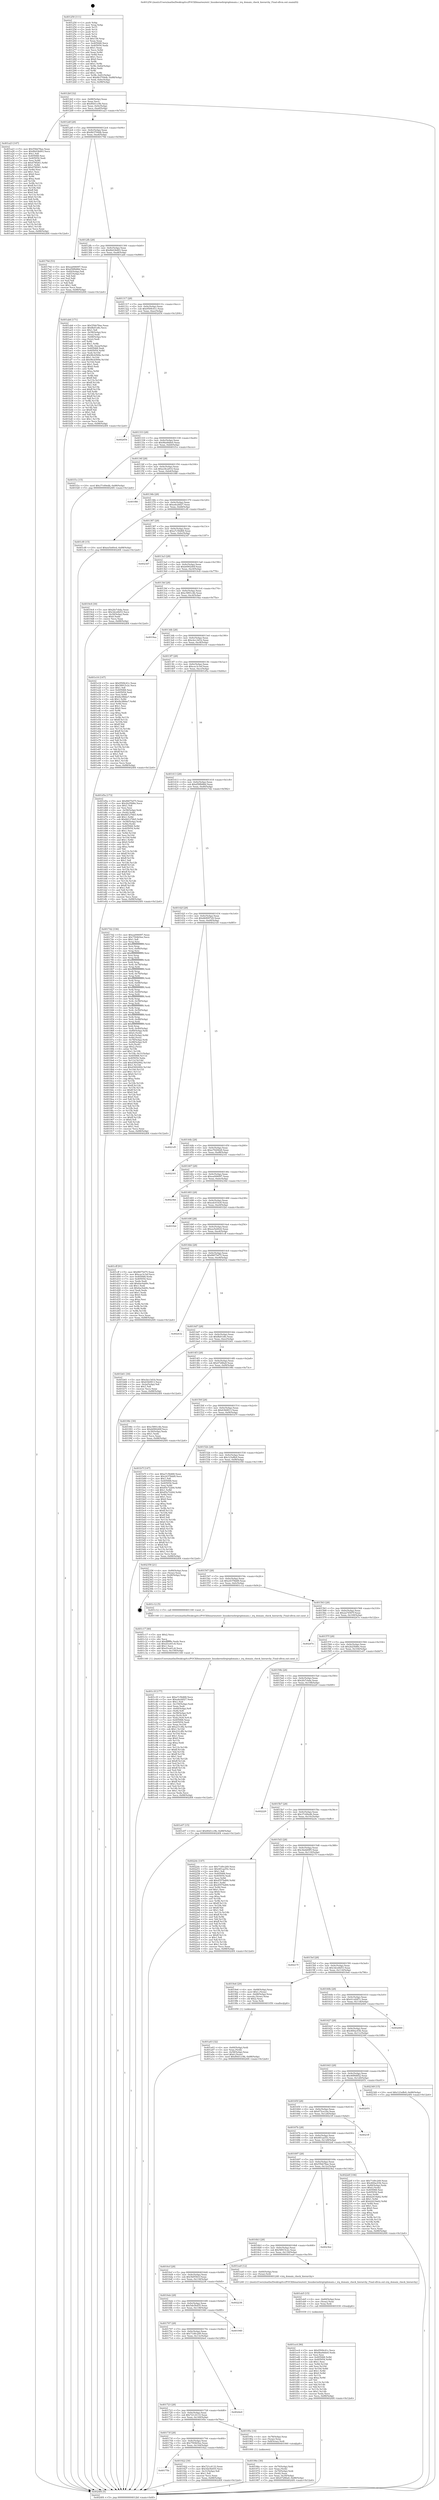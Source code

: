 digraph "0x401250" {
  label = "0x401250 (/mnt/c/Users/mathe/Desktop/tcc/POCII/binaries/extr_linuxkernelirqirqdomain.c_irq_domain_check_hierarchy_Final-ollvm.out::main(0))"
  labelloc = "t"
  node[shape=record]

  Entry [label="",width=0.3,height=0.3,shape=circle,fillcolor=black,style=filled]
  "0x4012bf" [label="{
     0x4012bf [32]\l
     | [instrs]\l
     &nbsp;&nbsp;0x4012bf \<+6\>: mov -0x88(%rbp),%eax\l
     &nbsp;&nbsp;0x4012c5 \<+2\>: mov %eax,%ecx\l
     &nbsp;&nbsp;0x4012c7 \<+6\>: sub $0x80d1cc9b,%ecx\l
     &nbsp;&nbsp;0x4012cd \<+6\>: mov %eax,-0x9c(%rbp)\l
     &nbsp;&nbsp;0x4012d3 \<+6\>: mov %ecx,-0xa0(%rbp)\l
     &nbsp;&nbsp;0x4012d9 \<+6\>: je 0000000000401a23 \<main+0x7d3\>\l
  }"]
  "0x401a23" [label="{
     0x401a23 [147]\l
     | [instrs]\l
     &nbsp;&nbsp;0x401a23 \<+5\>: mov $0x55bb78ae,%eax\l
     &nbsp;&nbsp;0x401a28 \<+5\>: mov $0x8b436d93,%ecx\l
     &nbsp;&nbsp;0x401a2d \<+2\>: mov $0x1,%dl\l
     &nbsp;&nbsp;0x401a2f \<+7\>: mov 0x405068,%esi\l
     &nbsp;&nbsp;0x401a36 \<+7\>: mov 0x405054,%edi\l
     &nbsp;&nbsp;0x401a3d \<+3\>: mov %esi,%r8d\l
     &nbsp;&nbsp;0x401a40 \<+7\>: sub $0x478f261,%r8d\l
     &nbsp;&nbsp;0x401a47 \<+4\>: sub $0x1,%r8d\l
     &nbsp;&nbsp;0x401a4b \<+7\>: add $0x478f261,%r8d\l
     &nbsp;&nbsp;0x401a52 \<+4\>: imul %r8d,%esi\l
     &nbsp;&nbsp;0x401a56 \<+3\>: and $0x1,%esi\l
     &nbsp;&nbsp;0x401a59 \<+3\>: cmp $0x0,%esi\l
     &nbsp;&nbsp;0x401a5c \<+4\>: sete %r9b\l
     &nbsp;&nbsp;0x401a60 \<+3\>: cmp $0xa,%edi\l
     &nbsp;&nbsp;0x401a63 \<+4\>: setl %r10b\l
     &nbsp;&nbsp;0x401a67 \<+3\>: mov %r9b,%r11b\l
     &nbsp;&nbsp;0x401a6a \<+4\>: xor $0xff,%r11b\l
     &nbsp;&nbsp;0x401a6e \<+3\>: mov %r10b,%bl\l
     &nbsp;&nbsp;0x401a71 \<+3\>: xor $0xff,%bl\l
     &nbsp;&nbsp;0x401a74 \<+3\>: xor $0x0,%dl\l
     &nbsp;&nbsp;0x401a77 \<+3\>: mov %r11b,%r14b\l
     &nbsp;&nbsp;0x401a7a \<+4\>: and $0x0,%r14b\l
     &nbsp;&nbsp;0x401a7e \<+3\>: and %dl,%r9b\l
     &nbsp;&nbsp;0x401a81 \<+3\>: mov %bl,%r15b\l
     &nbsp;&nbsp;0x401a84 \<+4\>: and $0x0,%r15b\l
     &nbsp;&nbsp;0x401a88 \<+3\>: and %dl,%r10b\l
     &nbsp;&nbsp;0x401a8b \<+3\>: or %r9b,%r14b\l
     &nbsp;&nbsp;0x401a8e \<+3\>: or %r10b,%r15b\l
     &nbsp;&nbsp;0x401a91 \<+3\>: xor %r15b,%r14b\l
     &nbsp;&nbsp;0x401a94 \<+3\>: or %bl,%r11b\l
     &nbsp;&nbsp;0x401a97 \<+4\>: xor $0xff,%r11b\l
     &nbsp;&nbsp;0x401a9b \<+3\>: or $0x0,%dl\l
     &nbsp;&nbsp;0x401a9e \<+3\>: and %dl,%r11b\l
     &nbsp;&nbsp;0x401aa1 \<+3\>: or %r11b,%r14b\l
     &nbsp;&nbsp;0x401aa4 \<+4\>: test $0x1,%r14b\l
     &nbsp;&nbsp;0x401aa8 \<+3\>: cmovne %ecx,%eax\l
     &nbsp;&nbsp;0x401aab \<+6\>: mov %eax,-0x88(%rbp)\l
     &nbsp;&nbsp;0x401ab1 \<+5\>: jmp 00000000004024f4 \<main+0x12a4\>\l
  }"]
  "0x4012df" [label="{
     0x4012df [28]\l
     | [instrs]\l
     &nbsp;&nbsp;0x4012df \<+5\>: jmp 00000000004012e4 \<main+0x94\>\l
     &nbsp;&nbsp;0x4012e4 \<+6\>: mov -0x9c(%rbp),%eax\l
     &nbsp;&nbsp;0x4012ea \<+5\>: sub $0x8b3704db,%eax\l
     &nbsp;&nbsp;0x4012ef \<+6\>: mov %eax,-0xa4(%rbp)\l
     &nbsp;&nbsp;0x4012f5 \<+6\>: je 000000000040179d \<main+0x54d\>\l
  }"]
  Exit [label="",width=0.3,height=0.3,shape=circle,fillcolor=black,style=filled,peripheries=2]
  "0x40179d" [label="{
     0x40179d [53]\l
     | [instrs]\l
     &nbsp;&nbsp;0x40179d \<+5\>: mov $0xea006097,%eax\l
     &nbsp;&nbsp;0x4017a2 \<+5\>: mov $0xd58fb88d,%ecx\l
     &nbsp;&nbsp;0x4017a7 \<+6\>: mov -0x82(%rbp),%dl\l
     &nbsp;&nbsp;0x4017ad \<+7\>: mov -0x81(%rbp),%sil\l
     &nbsp;&nbsp;0x4017b4 \<+3\>: mov %dl,%dil\l
     &nbsp;&nbsp;0x4017b7 \<+3\>: and %sil,%dil\l
     &nbsp;&nbsp;0x4017ba \<+3\>: xor %sil,%dl\l
     &nbsp;&nbsp;0x4017bd \<+3\>: or %dl,%dil\l
     &nbsp;&nbsp;0x4017c0 \<+4\>: test $0x1,%dil\l
     &nbsp;&nbsp;0x4017c4 \<+3\>: cmovne %ecx,%eax\l
     &nbsp;&nbsp;0x4017c7 \<+6\>: mov %eax,-0x88(%rbp)\l
     &nbsp;&nbsp;0x4017cd \<+5\>: jmp 00000000004024f4 \<main+0x12a4\>\l
  }"]
  "0x4012fb" [label="{
     0x4012fb [28]\l
     | [instrs]\l
     &nbsp;&nbsp;0x4012fb \<+5\>: jmp 0000000000401300 \<main+0xb0\>\l
     &nbsp;&nbsp;0x401300 \<+6\>: mov -0x9c(%rbp),%eax\l
     &nbsp;&nbsp;0x401306 \<+5\>: sub $0x8b436d93,%eax\l
     &nbsp;&nbsp;0x40130b \<+6\>: mov %eax,-0xa8(%rbp)\l
     &nbsp;&nbsp;0x401311 \<+6\>: je 0000000000401ab6 \<main+0x866\>\l
  }"]
  "0x4024f4" [label="{
     0x4024f4 [5]\l
     | [instrs]\l
     &nbsp;&nbsp;0x4024f4 \<+5\>: jmp 00000000004012bf \<main+0x6f\>\l
  }"]
  "0x401250" [label="{
     0x401250 [111]\l
     | [instrs]\l
     &nbsp;&nbsp;0x401250 \<+1\>: push %rbp\l
     &nbsp;&nbsp;0x401251 \<+3\>: mov %rsp,%rbp\l
     &nbsp;&nbsp;0x401254 \<+2\>: push %r15\l
     &nbsp;&nbsp;0x401256 \<+2\>: push %r14\l
     &nbsp;&nbsp;0x401258 \<+2\>: push %r13\l
     &nbsp;&nbsp;0x40125a \<+2\>: push %r12\l
     &nbsp;&nbsp;0x40125c \<+1\>: push %rbx\l
     &nbsp;&nbsp;0x40125d \<+7\>: sub $0x158,%rsp\l
     &nbsp;&nbsp;0x401264 \<+2\>: xor %eax,%eax\l
     &nbsp;&nbsp;0x401266 \<+7\>: mov 0x405068,%ecx\l
     &nbsp;&nbsp;0x40126d \<+7\>: mov 0x405054,%edx\l
     &nbsp;&nbsp;0x401274 \<+3\>: sub $0x1,%eax\l
     &nbsp;&nbsp;0x401277 \<+3\>: mov %ecx,%r8d\l
     &nbsp;&nbsp;0x40127a \<+3\>: add %eax,%r8d\l
     &nbsp;&nbsp;0x40127d \<+4\>: imul %r8d,%ecx\l
     &nbsp;&nbsp;0x401281 \<+3\>: and $0x1,%ecx\l
     &nbsp;&nbsp;0x401284 \<+3\>: cmp $0x0,%ecx\l
     &nbsp;&nbsp;0x401287 \<+4\>: sete %r9b\l
     &nbsp;&nbsp;0x40128b \<+4\>: and $0x1,%r9b\l
     &nbsp;&nbsp;0x40128f \<+7\>: mov %r9b,-0x82(%rbp)\l
     &nbsp;&nbsp;0x401296 \<+3\>: cmp $0xa,%edx\l
     &nbsp;&nbsp;0x401299 \<+4\>: setl %r9b\l
     &nbsp;&nbsp;0x40129d \<+4\>: and $0x1,%r9b\l
     &nbsp;&nbsp;0x4012a1 \<+7\>: mov %r9b,-0x81(%rbp)\l
     &nbsp;&nbsp;0x4012a8 \<+10\>: movl $0x8b3704db,-0x88(%rbp)\l
     &nbsp;&nbsp;0x4012b2 \<+6\>: mov %edi,-0x8c(%rbp)\l
     &nbsp;&nbsp;0x4012b8 \<+7\>: mov %rsi,-0x98(%rbp)\l
  }"]
  "0x401ec4" [label="{
     0x401ec4 [90]\l
     | [instrs]\l
     &nbsp;&nbsp;0x401ec4 \<+5\>: mov $0x9509c41c,%ecx\l
     &nbsp;&nbsp;0x401ec9 \<+5\>: mov $0x9ba9dde0,%edx\l
     &nbsp;&nbsp;0x401ece \<+2\>: xor %esi,%esi\l
     &nbsp;&nbsp;0x401ed0 \<+8\>: mov 0x405068,%r8d\l
     &nbsp;&nbsp;0x401ed8 \<+8\>: mov 0x405054,%r9d\l
     &nbsp;&nbsp;0x401ee0 \<+3\>: sub $0x1,%esi\l
     &nbsp;&nbsp;0x401ee3 \<+3\>: mov %r8d,%r10d\l
     &nbsp;&nbsp;0x401ee6 \<+3\>: add %esi,%r10d\l
     &nbsp;&nbsp;0x401ee9 \<+4\>: imul %r10d,%r8d\l
     &nbsp;&nbsp;0x401eed \<+4\>: and $0x1,%r8d\l
     &nbsp;&nbsp;0x401ef1 \<+4\>: cmp $0x0,%r8d\l
     &nbsp;&nbsp;0x401ef5 \<+4\>: sete %r11b\l
     &nbsp;&nbsp;0x401ef9 \<+4\>: cmp $0xa,%r9d\l
     &nbsp;&nbsp;0x401efd \<+3\>: setl %bl\l
     &nbsp;&nbsp;0x401f00 \<+3\>: mov %r11b,%r14b\l
     &nbsp;&nbsp;0x401f03 \<+3\>: and %bl,%r14b\l
     &nbsp;&nbsp;0x401f06 \<+3\>: xor %bl,%r11b\l
     &nbsp;&nbsp;0x401f09 \<+3\>: or %r11b,%r14b\l
     &nbsp;&nbsp;0x401f0c \<+4\>: test $0x1,%r14b\l
     &nbsp;&nbsp;0x401f10 \<+3\>: cmovne %edx,%ecx\l
     &nbsp;&nbsp;0x401f13 \<+6\>: mov %ecx,-0x88(%rbp)\l
     &nbsp;&nbsp;0x401f19 \<+5\>: jmp 00000000004024f4 \<main+0x12a4\>\l
  }"]
  "0x401ab6" [label="{
     0x401ab6 [171]\l
     | [instrs]\l
     &nbsp;&nbsp;0x401ab6 \<+5\>: mov $0x55bb78ae,%eax\l
     &nbsp;&nbsp;0x401abb \<+5\>: mov $0xffa01dfe,%ecx\l
     &nbsp;&nbsp;0x401ac0 \<+2\>: mov $0x1,%dl\l
     &nbsp;&nbsp;0x401ac2 \<+4\>: mov -0x58(%rbp),%rsi\l
     &nbsp;&nbsp;0x401ac6 \<+2\>: mov (%rsi),%edi\l
     &nbsp;&nbsp;0x401ac8 \<+4\>: mov -0x68(%rbp),%rsi\l
     &nbsp;&nbsp;0x401acc \<+2\>: cmp (%rsi),%edi\l
     &nbsp;&nbsp;0x401ace \<+4\>: setl %r8b\l
     &nbsp;&nbsp;0x401ad2 \<+4\>: and $0x1,%r8b\l
     &nbsp;&nbsp;0x401ad6 \<+4\>: mov %r8b,-0x2a(%rbp)\l
     &nbsp;&nbsp;0x401ada \<+7\>: mov 0x405068,%edi\l
     &nbsp;&nbsp;0x401ae1 \<+8\>: mov 0x405054,%r9d\l
     &nbsp;&nbsp;0x401ae9 \<+3\>: mov %edi,%r10d\l
     &nbsp;&nbsp;0x401aec \<+7\>: add $0x96cb569e,%r10d\l
     &nbsp;&nbsp;0x401af3 \<+4\>: sub $0x1,%r10d\l
     &nbsp;&nbsp;0x401af7 \<+7\>: sub $0x96cb569e,%r10d\l
     &nbsp;&nbsp;0x401afe \<+4\>: imul %r10d,%edi\l
     &nbsp;&nbsp;0x401b02 \<+3\>: and $0x1,%edi\l
     &nbsp;&nbsp;0x401b05 \<+3\>: cmp $0x0,%edi\l
     &nbsp;&nbsp;0x401b08 \<+4\>: sete %r8b\l
     &nbsp;&nbsp;0x401b0c \<+4\>: cmp $0xa,%r9d\l
     &nbsp;&nbsp;0x401b10 \<+4\>: setl %r11b\l
     &nbsp;&nbsp;0x401b14 \<+3\>: mov %r8b,%bl\l
     &nbsp;&nbsp;0x401b17 \<+3\>: xor $0xff,%bl\l
     &nbsp;&nbsp;0x401b1a \<+3\>: mov %r11b,%r14b\l
     &nbsp;&nbsp;0x401b1d \<+4\>: xor $0xff,%r14b\l
     &nbsp;&nbsp;0x401b21 \<+3\>: xor $0x1,%dl\l
     &nbsp;&nbsp;0x401b24 \<+3\>: mov %bl,%r15b\l
     &nbsp;&nbsp;0x401b27 \<+4\>: and $0xff,%r15b\l
     &nbsp;&nbsp;0x401b2b \<+3\>: and %dl,%r8b\l
     &nbsp;&nbsp;0x401b2e \<+3\>: mov %r14b,%r12b\l
     &nbsp;&nbsp;0x401b31 \<+4\>: and $0xff,%r12b\l
     &nbsp;&nbsp;0x401b35 \<+3\>: and %dl,%r11b\l
     &nbsp;&nbsp;0x401b38 \<+3\>: or %r8b,%r15b\l
     &nbsp;&nbsp;0x401b3b \<+3\>: or %r11b,%r12b\l
     &nbsp;&nbsp;0x401b3e \<+3\>: xor %r12b,%r15b\l
     &nbsp;&nbsp;0x401b41 \<+3\>: or %r14b,%bl\l
     &nbsp;&nbsp;0x401b44 \<+3\>: xor $0xff,%bl\l
     &nbsp;&nbsp;0x401b47 \<+3\>: or $0x1,%dl\l
     &nbsp;&nbsp;0x401b4a \<+2\>: and %dl,%bl\l
     &nbsp;&nbsp;0x401b4c \<+3\>: or %bl,%r15b\l
     &nbsp;&nbsp;0x401b4f \<+4\>: test $0x1,%r15b\l
     &nbsp;&nbsp;0x401b53 \<+3\>: cmovne %ecx,%eax\l
     &nbsp;&nbsp;0x401b56 \<+6\>: mov %eax,-0x88(%rbp)\l
     &nbsp;&nbsp;0x401b5c \<+5\>: jmp 00000000004024f4 \<main+0x12a4\>\l
  }"]
  "0x401317" [label="{
     0x401317 [28]\l
     | [instrs]\l
     &nbsp;&nbsp;0x401317 \<+5\>: jmp 000000000040131c \<main+0xcc\>\l
     &nbsp;&nbsp;0x40131c \<+6\>: mov -0x9c(%rbp),%eax\l
     &nbsp;&nbsp;0x401322 \<+5\>: sub $0x9509c41c,%eax\l
     &nbsp;&nbsp;0x401327 \<+6\>: mov %eax,-0xac(%rbp)\l
     &nbsp;&nbsp;0x40132d \<+6\>: je 0000000000402454 \<main+0x1204\>\l
  }"]
  "0x401eb5" [label="{
     0x401eb5 [15]\l
     | [instrs]\l
     &nbsp;&nbsp;0x401eb5 \<+4\>: mov -0x60(%rbp),%rax\l
     &nbsp;&nbsp;0x401eb9 \<+3\>: mov (%rax),%rax\l
     &nbsp;&nbsp;0x401ebc \<+3\>: mov %rax,%rdi\l
     &nbsp;&nbsp;0x401ebf \<+5\>: call 0000000000401030 \<free@plt\>\l
     | [calls]\l
     &nbsp;&nbsp;0x401030 \{1\} (unknown)\l
  }"]
  "0x402454" [label="{
     0x402454\l
  }", style=dashed]
  "0x401333" [label="{
     0x401333 [28]\l
     | [instrs]\l
     &nbsp;&nbsp;0x401333 \<+5\>: jmp 0000000000401338 \<main+0xe8\>\l
     &nbsp;&nbsp;0x401338 \<+6\>: mov -0x9c(%rbp),%eax\l
     &nbsp;&nbsp;0x40133e \<+5\>: sub $0x9ba9dde0,%eax\l
     &nbsp;&nbsp;0x401343 \<+6\>: mov %eax,-0xb0(%rbp)\l
     &nbsp;&nbsp;0x401349 \<+6\>: je 0000000000401f1e \<main+0xcce\>\l
  }"]
  "0x401c3f" [label="{
     0x401c3f [177]\l
     | [instrs]\l
     &nbsp;&nbsp;0x401c3f \<+5\>: mov $0xa7c56d68,%ecx\l
     &nbsp;&nbsp;0x401c44 \<+5\>: mov $0xa4e26f27,%edx\l
     &nbsp;&nbsp;0x401c49 \<+3\>: mov $0x1,%sil\l
     &nbsp;&nbsp;0x401c4c \<+6\>: mov -0x150(%rbp),%edi\l
     &nbsp;&nbsp;0x401c52 \<+3\>: imul %eax,%edi\l
     &nbsp;&nbsp;0x401c55 \<+4\>: mov -0x60(%rbp),%r8\l
     &nbsp;&nbsp;0x401c59 \<+3\>: mov (%r8),%r8\l
     &nbsp;&nbsp;0x401c5c \<+4\>: mov -0x58(%rbp),%r9\l
     &nbsp;&nbsp;0x401c60 \<+3\>: movslq (%r9),%r9\l
     &nbsp;&nbsp;0x401c63 \<+4\>: mov %edi,(%r8,%r9,4)\l
     &nbsp;&nbsp;0x401c67 \<+7\>: mov 0x405068,%eax\l
     &nbsp;&nbsp;0x401c6e \<+7\>: mov 0x405054,%edi\l
     &nbsp;&nbsp;0x401c75 \<+3\>: mov %eax,%r10d\l
     &nbsp;&nbsp;0x401c78 \<+7\>: add $0x231cff2,%r10d\l
     &nbsp;&nbsp;0x401c7f \<+4\>: sub $0x1,%r10d\l
     &nbsp;&nbsp;0x401c83 \<+7\>: sub $0x231cff2,%r10d\l
     &nbsp;&nbsp;0x401c8a \<+4\>: imul %r10d,%eax\l
     &nbsp;&nbsp;0x401c8e \<+3\>: and $0x1,%eax\l
     &nbsp;&nbsp;0x401c91 \<+3\>: cmp $0x0,%eax\l
     &nbsp;&nbsp;0x401c94 \<+4\>: sete %r11b\l
     &nbsp;&nbsp;0x401c98 \<+3\>: cmp $0xa,%edi\l
     &nbsp;&nbsp;0x401c9b \<+3\>: setl %bl\l
     &nbsp;&nbsp;0x401c9e \<+3\>: mov %r11b,%r14b\l
     &nbsp;&nbsp;0x401ca1 \<+4\>: xor $0xff,%r14b\l
     &nbsp;&nbsp;0x401ca5 \<+3\>: mov %bl,%r15b\l
     &nbsp;&nbsp;0x401ca8 \<+4\>: xor $0xff,%r15b\l
     &nbsp;&nbsp;0x401cac \<+4\>: xor $0x1,%sil\l
     &nbsp;&nbsp;0x401cb0 \<+3\>: mov %r14b,%r12b\l
     &nbsp;&nbsp;0x401cb3 \<+4\>: and $0xff,%r12b\l
     &nbsp;&nbsp;0x401cb7 \<+3\>: and %sil,%r11b\l
     &nbsp;&nbsp;0x401cba \<+3\>: mov %r15b,%r13b\l
     &nbsp;&nbsp;0x401cbd \<+4\>: and $0xff,%r13b\l
     &nbsp;&nbsp;0x401cc1 \<+3\>: and %sil,%bl\l
     &nbsp;&nbsp;0x401cc4 \<+3\>: or %r11b,%r12b\l
     &nbsp;&nbsp;0x401cc7 \<+3\>: or %bl,%r13b\l
     &nbsp;&nbsp;0x401cca \<+3\>: xor %r13b,%r12b\l
     &nbsp;&nbsp;0x401ccd \<+3\>: or %r15b,%r14b\l
     &nbsp;&nbsp;0x401cd0 \<+4\>: xor $0xff,%r14b\l
     &nbsp;&nbsp;0x401cd4 \<+4\>: or $0x1,%sil\l
     &nbsp;&nbsp;0x401cd8 \<+3\>: and %sil,%r14b\l
     &nbsp;&nbsp;0x401cdb \<+3\>: or %r14b,%r12b\l
     &nbsp;&nbsp;0x401cde \<+4\>: test $0x1,%r12b\l
     &nbsp;&nbsp;0x401ce2 \<+3\>: cmovne %edx,%ecx\l
     &nbsp;&nbsp;0x401ce5 \<+6\>: mov %ecx,-0x88(%rbp)\l
     &nbsp;&nbsp;0x401ceb \<+5\>: jmp 00000000004024f4 \<main+0x12a4\>\l
  }"]
  "0x401f1e" [label="{
     0x401f1e [15]\l
     | [instrs]\l
     &nbsp;&nbsp;0x401f1e \<+10\>: movl $0x37c69edb,-0x88(%rbp)\l
     &nbsp;&nbsp;0x401f28 \<+5\>: jmp 00000000004024f4 \<main+0x12a4\>\l
  }"]
  "0x40134f" [label="{
     0x40134f [28]\l
     | [instrs]\l
     &nbsp;&nbsp;0x40134f \<+5\>: jmp 0000000000401354 \<main+0x104\>\l
     &nbsp;&nbsp;0x401354 \<+6\>: mov -0x9c(%rbp),%eax\l
     &nbsp;&nbsp;0x40135a \<+5\>: sub $0xa34ca914,%eax\l
     &nbsp;&nbsp;0x40135f \<+6\>: mov %eax,-0xb4(%rbp)\l
     &nbsp;&nbsp;0x401365 \<+6\>: je 0000000000401f88 \<main+0xd38\>\l
  }"]
  "0x401c17" [label="{
     0x401c17 [40]\l
     | [instrs]\l
     &nbsp;&nbsp;0x401c17 \<+5\>: mov $0x2,%ecx\l
     &nbsp;&nbsp;0x401c1c \<+1\>: cltd\l
     &nbsp;&nbsp;0x401c1d \<+2\>: idiv %ecx\l
     &nbsp;&nbsp;0x401c1f \<+6\>: imul $0xfffffffe,%edx,%ecx\l
     &nbsp;&nbsp;0x401c25 \<+6\>: sub $0xd3ce61c6,%ecx\l
     &nbsp;&nbsp;0x401c2b \<+3\>: add $0x1,%ecx\l
     &nbsp;&nbsp;0x401c2e \<+6\>: add $0xd3ce61c6,%ecx\l
     &nbsp;&nbsp;0x401c34 \<+6\>: mov %ecx,-0x150(%rbp)\l
     &nbsp;&nbsp;0x401c3a \<+5\>: call 0000000000401160 \<next_i\>\l
     | [calls]\l
     &nbsp;&nbsp;0x401160 \{1\} (/mnt/c/Users/mathe/Desktop/tcc/POCII/binaries/extr_linuxkernelirqirqdomain.c_irq_domain_check_hierarchy_Final-ollvm.out::next_i)\l
  }"]
  "0x401f88" [label="{
     0x401f88\l
  }", style=dashed]
  "0x40136b" [label="{
     0x40136b [28]\l
     | [instrs]\l
     &nbsp;&nbsp;0x40136b \<+5\>: jmp 0000000000401370 \<main+0x120\>\l
     &nbsp;&nbsp;0x401370 \<+6\>: mov -0x9c(%rbp),%eax\l
     &nbsp;&nbsp;0x401376 \<+5\>: sub $0xa4e26f27,%eax\l
     &nbsp;&nbsp;0x40137b \<+6\>: mov %eax,-0xb8(%rbp)\l
     &nbsp;&nbsp;0x401381 \<+6\>: je 0000000000401cf0 \<main+0xaa0\>\l
  }"]
  "0x401a03" [label="{
     0x401a03 [32]\l
     | [instrs]\l
     &nbsp;&nbsp;0x401a03 \<+4\>: mov -0x60(%rbp),%rdi\l
     &nbsp;&nbsp;0x401a07 \<+3\>: mov %rax,(%rdi)\l
     &nbsp;&nbsp;0x401a0a \<+4\>: mov -0x58(%rbp),%rax\l
     &nbsp;&nbsp;0x401a0e \<+6\>: movl $0x0,(%rax)\l
     &nbsp;&nbsp;0x401a14 \<+10\>: movl $0x80d1cc9b,-0x88(%rbp)\l
     &nbsp;&nbsp;0x401a1e \<+5\>: jmp 00000000004024f4 \<main+0x12a4\>\l
  }"]
  "0x401cf0" [label="{
     0x401cf0 [15]\l
     | [instrs]\l
     &nbsp;&nbsp;0x401cf0 \<+10\>: movl $0xee5e60c6,-0x88(%rbp)\l
     &nbsp;&nbsp;0x401cfa \<+5\>: jmp 00000000004024f4 \<main+0x12a4\>\l
  }"]
  "0x401387" [label="{
     0x401387 [28]\l
     | [instrs]\l
     &nbsp;&nbsp;0x401387 \<+5\>: jmp 000000000040138c \<main+0x13c\>\l
     &nbsp;&nbsp;0x40138c \<+6\>: mov -0x9c(%rbp),%eax\l
     &nbsp;&nbsp;0x401392 \<+5\>: sub $0xa7c56d68,%eax\l
     &nbsp;&nbsp;0x401397 \<+6\>: mov %eax,-0xbc(%rbp)\l
     &nbsp;&nbsp;0x40139d \<+6\>: je 00000000004023d7 \<main+0x1187\>\l
  }"]
  "0x40196e" [label="{
     0x40196e [30]\l
     | [instrs]\l
     &nbsp;&nbsp;0x40196e \<+4\>: mov -0x70(%rbp),%rdi\l
     &nbsp;&nbsp;0x401972 \<+2\>: mov %eax,(%rdi)\l
     &nbsp;&nbsp;0x401974 \<+4\>: mov -0x70(%rbp),%rdi\l
     &nbsp;&nbsp;0x401978 \<+2\>: mov (%rdi),%eax\l
     &nbsp;&nbsp;0x40197a \<+3\>: mov %eax,-0x30(%rbp)\l
     &nbsp;&nbsp;0x40197d \<+10\>: movl $0x47286a9,-0x88(%rbp)\l
     &nbsp;&nbsp;0x401987 \<+5\>: jmp 00000000004024f4 \<main+0x12a4\>\l
  }"]
  "0x4023d7" [label="{
     0x4023d7\l
  }", style=dashed]
  "0x4013a3" [label="{
     0x4013a3 [28]\l
     | [instrs]\l
     &nbsp;&nbsp;0x4013a3 \<+5\>: jmp 00000000004013a8 \<main+0x158\>\l
     &nbsp;&nbsp;0x4013a8 \<+6\>: mov -0x9c(%rbp),%eax\l
     &nbsp;&nbsp;0x4013ae \<+5\>: sub $0xb090240f,%eax\l
     &nbsp;&nbsp;0x4013b3 \<+6\>: mov %eax,-0xc0(%rbp)\l
     &nbsp;&nbsp;0x4013b9 \<+6\>: je 00000000004019c8 \<main+0x778\>\l
  }"]
  "0x40175b" [label="{
     0x40175b\l
  }", style=dashed]
  "0x4019c8" [label="{
     0x4019c8 [30]\l
     | [instrs]\l
     &nbsp;&nbsp;0x4019c8 \<+5\>: mov $0x2fa7cbda,%eax\l
     &nbsp;&nbsp;0x4019cd \<+5\>: mov $0x3dce6b53,%ecx\l
     &nbsp;&nbsp;0x4019d2 \<+3\>: mov -0x30(%rbp),%edx\l
     &nbsp;&nbsp;0x4019d5 \<+3\>: cmp $0x0,%edx\l
     &nbsp;&nbsp;0x4019d8 \<+3\>: cmove %ecx,%eax\l
     &nbsp;&nbsp;0x4019db \<+6\>: mov %eax,-0x88(%rbp)\l
     &nbsp;&nbsp;0x4019e1 \<+5\>: jmp 00000000004024f4 \<main+0x12a4\>\l
  }"]
  "0x4013bf" [label="{
     0x4013bf [28]\l
     | [instrs]\l
     &nbsp;&nbsp;0x4013bf \<+5\>: jmp 00000000004013c4 \<main+0x174\>\l
     &nbsp;&nbsp;0x4013c4 \<+6\>: mov -0x9c(%rbp),%eax\l
     &nbsp;&nbsp;0x4013ca \<+5\>: sub $0xc5891c4b,%eax\l
     &nbsp;&nbsp;0x4013cf \<+6\>: mov %eax,-0xc4(%rbp)\l
     &nbsp;&nbsp;0x4013d5 \<+6\>: je 00000000004019aa \<main+0x75a\>\l
  }"]
  "0x401922" [label="{
     0x401922 [30]\l
     | [instrs]\l
     &nbsp;&nbsp;0x401922 \<+5\>: mov $0x721c4133,%eax\l
     &nbsp;&nbsp;0x401927 \<+5\>: mov $0x5de5b455,%ecx\l
     &nbsp;&nbsp;0x40192c \<+3\>: mov -0x31(%rbp),%dl\l
     &nbsp;&nbsp;0x40192f \<+3\>: test $0x1,%dl\l
     &nbsp;&nbsp;0x401932 \<+3\>: cmovne %ecx,%eax\l
     &nbsp;&nbsp;0x401935 \<+6\>: mov %eax,-0x88(%rbp)\l
     &nbsp;&nbsp;0x40193b \<+5\>: jmp 00000000004024f4 \<main+0x12a4\>\l
  }"]
  "0x4019aa" [label="{
     0x4019aa\l
  }", style=dashed]
  "0x4013db" [label="{
     0x4013db [28]\l
     | [instrs]\l
     &nbsp;&nbsp;0x4013db \<+5\>: jmp 00000000004013e0 \<main+0x190\>\l
     &nbsp;&nbsp;0x4013e0 \<+6\>: mov -0x9c(%rbp),%eax\l
     &nbsp;&nbsp;0x4013e6 \<+5\>: sub $0xcbcc3d1b,%eax\l
     &nbsp;&nbsp;0x4013eb \<+6\>: mov %eax,-0xc8(%rbp)\l
     &nbsp;&nbsp;0x4013f1 \<+6\>: je 0000000000401e16 \<main+0xbc6\>\l
  }"]
  "0x40173f" [label="{
     0x40173f [28]\l
     | [instrs]\l
     &nbsp;&nbsp;0x40173f \<+5\>: jmp 0000000000401744 \<main+0x4f4\>\l
     &nbsp;&nbsp;0x401744 \<+6\>: mov -0x9c(%rbp),%eax\l
     &nbsp;&nbsp;0x40174a \<+5\>: sub $0x7504b5ee,%eax\l
     &nbsp;&nbsp;0x40174f \<+6\>: mov %eax,-0x144(%rbp)\l
     &nbsp;&nbsp;0x401755 \<+6\>: je 0000000000401922 \<main+0x6d2\>\l
  }"]
  "0x401e16" [label="{
     0x401e16 [147]\l
     | [instrs]\l
     &nbsp;&nbsp;0x401e16 \<+5\>: mov $0x9509c41c,%eax\l
     &nbsp;&nbsp;0x401e1b \<+5\>: mov $0x58915c2c,%ecx\l
     &nbsp;&nbsp;0x401e20 \<+2\>: mov $0x1,%dl\l
     &nbsp;&nbsp;0x401e22 \<+7\>: mov 0x405068,%esi\l
     &nbsp;&nbsp;0x401e29 \<+7\>: mov 0x405054,%edi\l
     &nbsp;&nbsp;0x401e30 \<+3\>: mov %esi,%r8d\l
     &nbsp;&nbsp;0x401e33 \<+7\>: sub $0x8a38bbe7,%r8d\l
     &nbsp;&nbsp;0x401e3a \<+4\>: sub $0x1,%r8d\l
     &nbsp;&nbsp;0x401e3e \<+7\>: add $0x8a38bbe7,%r8d\l
     &nbsp;&nbsp;0x401e45 \<+4\>: imul %r8d,%esi\l
     &nbsp;&nbsp;0x401e49 \<+3\>: and $0x1,%esi\l
     &nbsp;&nbsp;0x401e4c \<+3\>: cmp $0x0,%esi\l
     &nbsp;&nbsp;0x401e4f \<+4\>: sete %r9b\l
     &nbsp;&nbsp;0x401e53 \<+3\>: cmp $0xa,%edi\l
     &nbsp;&nbsp;0x401e56 \<+4\>: setl %r10b\l
     &nbsp;&nbsp;0x401e5a \<+3\>: mov %r9b,%r11b\l
     &nbsp;&nbsp;0x401e5d \<+4\>: xor $0xff,%r11b\l
     &nbsp;&nbsp;0x401e61 \<+3\>: mov %r10b,%bl\l
     &nbsp;&nbsp;0x401e64 \<+3\>: xor $0xff,%bl\l
     &nbsp;&nbsp;0x401e67 \<+3\>: xor $0x1,%dl\l
     &nbsp;&nbsp;0x401e6a \<+3\>: mov %r11b,%r14b\l
     &nbsp;&nbsp;0x401e6d \<+4\>: and $0xff,%r14b\l
     &nbsp;&nbsp;0x401e71 \<+3\>: and %dl,%r9b\l
     &nbsp;&nbsp;0x401e74 \<+3\>: mov %bl,%r15b\l
     &nbsp;&nbsp;0x401e77 \<+4\>: and $0xff,%r15b\l
     &nbsp;&nbsp;0x401e7b \<+3\>: and %dl,%r10b\l
     &nbsp;&nbsp;0x401e7e \<+3\>: or %r9b,%r14b\l
     &nbsp;&nbsp;0x401e81 \<+3\>: or %r10b,%r15b\l
     &nbsp;&nbsp;0x401e84 \<+3\>: xor %r15b,%r14b\l
     &nbsp;&nbsp;0x401e87 \<+3\>: or %bl,%r11b\l
     &nbsp;&nbsp;0x401e8a \<+4\>: xor $0xff,%r11b\l
     &nbsp;&nbsp;0x401e8e \<+3\>: or $0x1,%dl\l
     &nbsp;&nbsp;0x401e91 \<+3\>: and %dl,%r11b\l
     &nbsp;&nbsp;0x401e94 \<+3\>: or %r11b,%r14b\l
     &nbsp;&nbsp;0x401e97 \<+4\>: test $0x1,%r14b\l
     &nbsp;&nbsp;0x401e9b \<+3\>: cmovne %ecx,%eax\l
     &nbsp;&nbsp;0x401e9e \<+6\>: mov %eax,-0x88(%rbp)\l
     &nbsp;&nbsp;0x401ea4 \<+5\>: jmp 00000000004024f4 \<main+0x12a4\>\l
  }"]
  "0x4013f7" [label="{
     0x4013f7 [28]\l
     | [instrs]\l
     &nbsp;&nbsp;0x4013f7 \<+5\>: jmp 00000000004013fc \<main+0x1ac\>\l
     &nbsp;&nbsp;0x4013fc \<+6\>: mov -0x9c(%rbp),%eax\l
     &nbsp;&nbsp;0x401402 \<+5\>: sub $0xcec3c3ef,%eax\l
     &nbsp;&nbsp;0x401407 \<+6\>: mov %eax,-0xcc(%rbp)\l
     &nbsp;&nbsp;0x40140d \<+6\>: je 0000000000401d5a \<main+0xb0a\>\l
  }"]
  "0x40195e" [label="{
     0x40195e [16]\l
     | [instrs]\l
     &nbsp;&nbsp;0x40195e \<+4\>: mov -0x78(%rbp),%rax\l
     &nbsp;&nbsp;0x401962 \<+3\>: mov (%rax),%rax\l
     &nbsp;&nbsp;0x401965 \<+4\>: mov 0x8(%rax),%rdi\l
     &nbsp;&nbsp;0x401969 \<+5\>: call 0000000000401060 \<atoi@plt\>\l
     | [calls]\l
     &nbsp;&nbsp;0x401060 \{1\} (unknown)\l
  }"]
  "0x401d5a" [label="{
     0x401d5a [173]\l
     | [instrs]\l
     &nbsp;&nbsp;0x401d5a \<+5\>: mov $0xf6675d75,%eax\l
     &nbsp;&nbsp;0x401d5f \<+5\>: mov $0x2b25fd6e,%ecx\l
     &nbsp;&nbsp;0x401d64 \<+2\>: mov $0x1,%dl\l
     &nbsp;&nbsp;0x401d66 \<+2\>: xor %esi,%esi\l
     &nbsp;&nbsp;0x401d68 \<+4\>: mov -0x58(%rbp),%rdi\l
     &nbsp;&nbsp;0x401d6c \<+3\>: mov (%rdi),%r8d\l
     &nbsp;&nbsp;0x401d6f \<+7\>: add $0x8d1276b5,%r8d\l
     &nbsp;&nbsp;0x401d76 \<+4\>: add $0x1,%r8d\l
     &nbsp;&nbsp;0x401d7a \<+7\>: sub $0x8d1276b5,%r8d\l
     &nbsp;&nbsp;0x401d81 \<+4\>: mov -0x58(%rbp),%rdi\l
     &nbsp;&nbsp;0x401d85 \<+3\>: mov %r8d,(%rdi)\l
     &nbsp;&nbsp;0x401d88 \<+8\>: mov 0x405068,%r8d\l
     &nbsp;&nbsp;0x401d90 \<+8\>: mov 0x405054,%r9d\l
     &nbsp;&nbsp;0x401d98 \<+3\>: sub $0x1,%esi\l
     &nbsp;&nbsp;0x401d9b \<+3\>: mov %r8d,%r10d\l
     &nbsp;&nbsp;0x401d9e \<+3\>: add %esi,%r10d\l
     &nbsp;&nbsp;0x401da1 \<+4\>: imul %r10d,%r8d\l
     &nbsp;&nbsp;0x401da5 \<+4\>: and $0x1,%r8d\l
     &nbsp;&nbsp;0x401da9 \<+4\>: cmp $0x0,%r8d\l
     &nbsp;&nbsp;0x401dad \<+4\>: sete %r11b\l
     &nbsp;&nbsp;0x401db1 \<+4\>: cmp $0xa,%r9d\l
     &nbsp;&nbsp;0x401db5 \<+3\>: setl %bl\l
     &nbsp;&nbsp;0x401db8 \<+3\>: mov %r11b,%r14b\l
     &nbsp;&nbsp;0x401dbb \<+4\>: xor $0xff,%r14b\l
     &nbsp;&nbsp;0x401dbf \<+3\>: mov %bl,%r15b\l
     &nbsp;&nbsp;0x401dc2 \<+4\>: xor $0xff,%r15b\l
     &nbsp;&nbsp;0x401dc6 \<+3\>: xor $0x1,%dl\l
     &nbsp;&nbsp;0x401dc9 \<+3\>: mov %r14b,%r12b\l
     &nbsp;&nbsp;0x401dcc \<+4\>: and $0xff,%r12b\l
     &nbsp;&nbsp;0x401dd0 \<+3\>: and %dl,%r11b\l
     &nbsp;&nbsp;0x401dd3 \<+3\>: mov %r15b,%r13b\l
     &nbsp;&nbsp;0x401dd6 \<+4\>: and $0xff,%r13b\l
     &nbsp;&nbsp;0x401dda \<+2\>: and %dl,%bl\l
     &nbsp;&nbsp;0x401ddc \<+3\>: or %r11b,%r12b\l
     &nbsp;&nbsp;0x401ddf \<+3\>: or %bl,%r13b\l
     &nbsp;&nbsp;0x401de2 \<+3\>: xor %r13b,%r12b\l
     &nbsp;&nbsp;0x401de5 \<+3\>: or %r15b,%r14b\l
     &nbsp;&nbsp;0x401de8 \<+4\>: xor $0xff,%r14b\l
     &nbsp;&nbsp;0x401dec \<+3\>: or $0x1,%dl\l
     &nbsp;&nbsp;0x401def \<+3\>: and %dl,%r14b\l
     &nbsp;&nbsp;0x401df2 \<+3\>: or %r14b,%r12b\l
     &nbsp;&nbsp;0x401df5 \<+4\>: test $0x1,%r12b\l
     &nbsp;&nbsp;0x401df9 \<+3\>: cmovne %ecx,%eax\l
     &nbsp;&nbsp;0x401dfc \<+6\>: mov %eax,-0x88(%rbp)\l
     &nbsp;&nbsp;0x401e02 \<+5\>: jmp 00000000004024f4 \<main+0x12a4\>\l
  }"]
  "0x401413" [label="{
     0x401413 [28]\l
     | [instrs]\l
     &nbsp;&nbsp;0x401413 \<+5\>: jmp 0000000000401418 \<main+0x1c8\>\l
     &nbsp;&nbsp;0x401418 \<+6\>: mov -0x9c(%rbp),%eax\l
     &nbsp;&nbsp;0x40141e \<+5\>: sub $0xd58fb88d,%eax\l
     &nbsp;&nbsp;0x401423 \<+6\>: mov %eax,-0xd0(%rbp)\l
     &nbsp;&nbsp;0x401429 \<+6\>: je 00000000004017d2 \<main+0x582\>\l
  }"]
  "0x401723" [label="{
     0x401723 [28]\l
     | [instrs]\l
     &nbsp;&nbsp;0x401723 \<+5\>: jmp 0000000000401728 \<main+0x4d8\>\l
     &nbsp;&nbsp;0x401728 \<+6\>: mov -0x9c(%rbp),%eax\l
     &nbsp;&nbsp;0x40172e \<+5\>: sub $0x721c4133,%eax\l
     &nbsp;&nbsp;0x401733 \<+6\>: mov %eax,-0x140(%rbp)\l
     &nbsp;&nbsp;0x401739 \<+6\>: je 000000000040195e \<main+0x70e\>\l
  }"]
  "0x4017d2" [label="{
     0x4017d2 [336]\l
     | [instrs]\l
     &nbsp;&nbsp;0x4017d2 \<+5\>: mov $0xea006097,%eax\l
     &nbsp;&nbsp;0x4017d7 \<+5\>: mov $0x7504b5ee,%ecx\l
     &nbsp;&nbsp;0x4017dc \<+2\>: mov $0x1,%dl\l
     &nbsp;&nbsp;0x4017de \<+3\>: mov %rsp,%rsi\l
     &nbsp;&nbsp;0x4017e1 \<+4\>: add $0xfffffffffffffff0,%rsi\l
     &nbsp;&nbsp;0x4017e5 \<+3\>: mov %rsi,%rsp\l
     &nbsp;&nbsp;0x4017e8 \<+4\>: mov %rsi,-0x80(%rbp)\l
     &nbsp;&nbsp;0x4017ec \<+3\>: mov %rsp,%rsi\l
     &nbsp;&nbsp;0x4017ef \<+4\>: add $0xfffffffffffffff0,%rsi\l
     &nbsp;&nbsp;0x4017f3 \<+3\>: mov %rsi,%rsp\l
     &nbsp;&nbsp;0x4017f6 \<+3\>: mov %rsp,%rdi\l
     &nbsp;&nbsp;0x4017f9 \<+4\>: add $0xfffffffffffffff0,%rdi\l
     &nbsp;&nbsp;0x4017fd \<+3\>: mov %rdi,%rsp\l
     &nbsp;&nbsp;0x401800 \<+4\>: mov %rdi,-0x78(%rbp)\l
     &nbsp;&nbsp;0x401804 \<+3\>: mov %rsp,%rdi\l
     &nbsp;&nbsp;0x401807 \<+4\>: add $0xfffffffffffffff0,%rdi\l
     &nbsp;&nbsp;0x40180b \<+3\>: mov %rdi,%rsp\l
     &nbsp;&nbsp;0x40180e \<+4\>: mov %rdi,-0x70(%rbp)\l
     &nbsp;&nbsp;0x401812 \<+3\>: mov %rsp,%rdi\l
     &nbsp;&nbsp;0x401815 \<+4\>: add $0xfffffffffffffff0,%rdi\l
     &nbsp;&nbsp;0x401819 \<+3\>: mov %rdi,%rsp\l
     &nbsp;&nbsp;0x40181c \<+4\>: mov %rdi,-0x68(%rbp)\l
     &nbsp;&nbsp;0x401820 \<+3\>: mov %rsp,%rdi\l
     &nbsp;&nbsp;0x401823 \<+4\>: add $0xfffffffffffffff0,%rdi\l
     &nbsp;&nbsp;0x401827 \<+3\>: mov %rdi,%rsp\l
     &nbsp;&nbsp;0x40182a \<+4\>: mov %rdi,-0x60(%rbp)\l
     &nbsp;&nbsp;0x40182e \<+3\>: mov %rsp,%rdi\l
     &nbsp;&nbsp;0x401831 \<+4\>: add $0xfffffffffffffff0,%rdi\l
     &nbsp;&nbsp;0x401835 \<+3\>: mov %rdi,%rsp\l
     &nbsp;&nbsp;0x401838 \<+4\>: mov %rdi,-0x58(%rbp)\l
     &nbsp;&nbsp;0x40183c \<+3\>: mov %rsp,%rdi\l
     &nbsp;&nbsp;0x40183f \<+4\>: add $0xfffffffffffffff0,%rdi\l
     &nbsp;&nbsp;0x401843 \<+3\>: mov %rdi,%rsp\l
     &nbsp;&nbsp;0x401846 \<+4\>: mov %rdi,-0x50(%rbp)\l
     &nbsp;&nbsp;0x40184a \<+3\>: mov %rsp,%rdi\l
     &nbsp;&nbsp;0x40184d \<+4\>: add $0xfffffffffffffff0,%rdi\l
     &nbsp;&nbsp;0x401851 \<+3\>: mov %rdi,%rsp\l
     &nbsp;&nbsp;0x401854 \<+4\>: mov %rdi,-0x48(%rbp)\l
     &nbsp;&nbsp;0x401858 \<+3\>: mov %rsp,%rdi\l
     &nbsp;&nbsp;0x40185b \<+4\>: add $0xfffffffffffffff0,%rdi\l
     &nbsp;&nbsp;0x40185f \<+3\>: mov %rdi,%rsp\l
     &nbsp;&nbsp;0x401862 \<+4\>: mov %rdi,-0x40(%rbp)\l
     &nbsp;&nbsp;0x401866 \<+4\>: mov -0x80(%rbp),%rdi\l
     &nbsp;&nbsp;0x40186a \<+6\>: movl $0x0,(%rdi)\l
     &nbsp;&nbsp;0x401870 \<+7\>: mov -0x8c(%rbp),%r8d\l
     &nbsp;&nbsp;0x401877 \<+3\>: mov %r8d,(%rsi)\l
     &nbsp;&nbsp;0x40187a \<+4\>: mov -0x78(%rbp),%rdi\l
     &nbsp;&nbsp;0x40187e \<+7\>: mov -0x98(%rbp),%r9\l
     &nbsp;&nbsp;0x401885 \<+3\>: mov %r9,(%rdi)\l
     &nbsp;&nbsp;0x401888 \<+3\>: cmpl $0x2,(%rsi)\l
     &nbsp;&nbsp;0x40188b \<+4\>: setne %r10b\l
     &nbsp;&nbsp;0x40188f \<+4\>: and $0x1,%r10b\l
     &nbsp;&nbsp;0x401893 \<+4\>: mov %r10b,-0x31(%rbp)\l
     &nbsp;&nbsp;0x401897 \<+8\>: mov 0x405068,%r11d\l
     &nbsp;&nbsp;0x40189f \<+7\>: mov 0x405054,%ebx\l
     &nbsp;&nbsp;0x4018a6 \<+3\>: mov %r11d,%r14d\l
     &nbsp;&nbsp;0x4018a9 \<+7\>: add $0xd3002902,%r14d\l
     &nbsp;&nbsp;0x4018b0 \<+4\>: sub $0x1,%r14d\l
     &nbsp;&nbsp;0x4018b4 \<+7\>: sub $0xd3002902,%r14d\l
     &nbsp;&nbsp;0x4018bb \<+4\>: imul %r14d,%r11d\l
     &nbsp;&nbsp;0x4018bf \<+4\>: and $0x1,%r11d\l
     &nbsp;&nbsp;0x4018c3 \<+4\>: cmp $0x0,%r11d\l
     &nbsp;&nbsp;0x4018c7 \<+4\>: sete %r10b\l
     &nbsp;&nbsp;0x4018cb \<+3\>: cmp $0xa,%ebx\l
     &nbsp;&nbsp;0x4018ce \<+4\>: setl %r15b\l
     &nbsp;&nbsp;0x4018d2 \<+3\>: mov %r10b,%r12b\l
     &nbsp;&nbsp;0x4018d5 \<+4\>: xor $0xff,%r12b\l
     &nbsp;&nbsp;0x4018d9 \<+3\>: mov %r15b,%r13b\l
     &nbsp;&nbsp;0x4018dc \<+4\>: xor $0xff,%r13b\l
     &nbsp;&nbsp;0x4018e0 \<+3\>: xor $0x0,%dl\l
     &nbsp;&nbsp;0x4018e3 \<+3\>: mov %r12b,%sil\l
     &nbsp;&nbsp;0x4018e6 \<+4\>: and $0x0,%sil\l
     &nbsp;&nbsp;0x4018ea \<+3\>: and %dl,%r10b\l
     &nbsp;&nbsp;0x4018ed \<+3\>: mov %r13b,%dil\l
     &nbsp;&nbsp;0x4018f0 \<+4\>: and $0x0,%dil\l
     &nbsp;&nbsp;0x4018f4 \<+3\>: and %dl,%r15b\l
     &nbsp;&nbsp;0x4018f7 \<+3\>: or %r10b,%sil\l
     &nbsp;&nbsp;0x4018fa \<+3\>: or %r15b,%dil\l
     &nbsp;&nbsp;0x4018fd \<+3\>: xor %dil,%sil\l
     &nbsp;&nbsp;0x401900 \<+3\>: or %r13b,%r12b\l
     &nbsp;&nbsp;0x401903 \<+4\>: xor $0xff,%r12b\l
     &nbsp;&nbsp;0x401907 \<+3\>: or $0x0,%dl\l
     &nbsp;&nbsp;0x40190a \<+3\>: and %dl,%r12b\l
     &nbsp;&nbsp;0x40190d \<+3\>: or %r12b,%sil\l
     &nbsp;&nbsp;0x401910 \<+4\>: test $0x1,%sil\l
     &nbsp;&nbsp;0x401914 \<+3\>: cmovne %ecx,%eax\l
     &nbsp;&nbsp;0x401917 \<+6\>: mov %eax,-0x88(%rbp)\l
     &nbsp;&nbsp;0x40191d \<+5\>: jmp 00000000004024f4 \<main+0x12a4\>\l
  }"]
  "0x40142f" [label="{
     0x40142f [28]\l
     | [instrs]\l
     &nbsp;&nbsp;0x40142f \<+5\>: jmp 0000000000401434 \<main+0x1e4\>\l
     &nbsp;&nbsp;0x401434 \<+6\>: mov -0x9c(%rbp),%eax\l
     &nbsp;&nbsp;0x40143a \<+5\>: sub $0xdb909729,%eax\l
     &nbsp;&nbsp;0x40143f \<+6\>: mov %eax,-0xd4(%rbp)\l
     &nbsp;&nbsp;0x401445 \<+6\>: je 00000000004021d5 \<main+0xf85\>\l
  }"]
  "0x4024e0" [label="{
     0x4024e0\l
  }", style=dashed]
  "0x401707" [label="{
     0x401707 [28]\l
     | [instrs]\l
     &nbsp;&nbsp;0x401707 \<+5\>: jmp 000000000040170c \<main+0x4bc\>\l
     &nbsp;&nbsp;0x40170c \<+6\>: mov -0x9c(%rbp),%eax\l
     &nbsp;&nbsp;0x401712 \<+5\>: sub $0x71d0c249,%eax\l
     &nbsp;&nbsp;0x401717 \<+6\>: mov %eax,-0x13c(%rbp)\l
     &nbsp;&nbsp;0x40171d \<+6\>: je 00000000004024e0 \<main+0x1290\>\l
  }"]
  "0x4021d5" [label="{
     0x4021d5\l
  }", style=dashed]
  "0x40144b" [label="{
     0x40144b [28]\l
     | [instrs]\l
     &nbsp;&nbsp;0x40144b \<+5\>: jmp 0000000000401450 \<main+0x200\>\l
     &nbsp;&nbsp;0x401450 \<+6\>: mov -0x9c(%rbp),%eax\l
     &nbsp;&nbsp;0x401456 \<+5\>: sub $0xe7029428,%eax\l
     &nbsp;&nbsp;0x40145b \<+6\>: mov %eax,-0xd8(%rbp)\l
     &nbsp;&nbsp;0x401461 \<+6\>: je 0000000000402161 \<main+0xf11\>\l
  }"]
  "0x401940" [label="{
     0x401940\l
  }", style=dashed]
  "0x402161" [label="{
     0x402161\l
  }", style=dashed]
  "0x401467" [label="{
     0x401467 [28]\l
     | [instrs]\l
     &nbsp;&nbsp;0x401467 \<+5\>: jmp 000000000040146c \<main+0x21c\>\l
     &nbsp;&nbsp;0x40146c \<+6\>: mov -0x9c(%rbp),%eax\l
     &nbsp;&nbsp;0x401472 \<+5\>: sub $0xea006097,%eax\l
     &nbsp;&nbsp;0x401477 \<+6\>: mov %eax,-0xdc(%rbp)\l
     &nbsp;&nbsp;0x40147d \<+6\>: je 000000000040236d \<main+0x111d\>\l
  }"]
  "0x4016eb" [label="{
     0x4016eb [28]\l
     | [instrs]\l
     &nbsp;&nbsp;0x4016eb \<+5\>: jmp 00000000004016f0 \<main+0x4a0\>\l
     &nbsp;&nbsp;0x4016f0 \<+6\>: mov -0x9c(%rbp),%eax\l
     &nbsp;&nbsp;0x4016f6 \<+5\>: sub $0x5de5b455,%eax\l
     &nbsp;&nbsp;0x4016fb \<+6\>: mov %eax,-0x138(%rbp)\l
     &nbsp;&nbsp;0x401701 \<+6\>: je 0000000000401940 \<main+0x6f0\>\l
  }"]
  "0x40236d" [label="{
     0x40236d\l
  }", style=dashed]
  "0x401483" [label="{
     0x401483 [28]\l
     | [instrs]\l
     &nbsp;&nbsp;0x401483 \<+5\>: jmp 0000000000401488 \<main+0x238\>\l
     &nbsp;&nbsp;0x401488 \<+6\>: mov -0x9c(%rbp),%eax\l
     &nbsp;&nbsp;0x40148e \<+5\>: sub $0xedc01bc8,%eax\l
     &nbsp;&nbsp;0x401493 \<+6\>: mov %eax,-0xe0(%rbp)\l
     &nbsp;&nbsp;0x401499 \<+6\>: je 0000000000401f2d \<main+0xcdd\>\l
  }"]
  "0x402238" [label="{
     0x402238\l
  }", style=dashed]
  "0x401f2d" [label="{
     0x401f2d\l
  }", style=dashed]
  "0x40149f" [label="{
     0x40149f [28]\l
     | [instrs]\l
     &nbsp;&nbsp;0x40149f \<+5\>: jmp 00000000004014a4 \<main+0x254\>\l
     &nbsp;&nbsp;0x4014a4 \<+6\>: mov -0x9c(%rbp),%eax\l
     &nbsp;&nbsp;0x4014aa \<+5\>: sub $0xee5e60c6,%eax\l
     &nbsp;&nbsp;0x4014af \<+6\>: mov %eax,-0xe4(%rbp)\l
     &nbsp;&nbsp;0x4014b5 \<+6\>: je 0000000000401cff \<main+0xaaf\>\l
  }"]
  "0x4016cf" [label="{
     0x4016cf [28]\l
     | [instrs]\l
     &nbsp;&nbsp;0x4016cf \<+5\>: jmp 00000000004016d4 \<main+0x484\>\l
     &nbsp;&nbsp;0x4016d4 \<+6\>: mov -0x9c(%rbp),%eax\l
     &nbsp;&nbsp;0x4016da \<+5\>: sub $0x5bf5561f,%eax\l
     &nbsp;&nbsp;0x4016df \<+6\>: mov %eax,-0x134(%rbp)\l
     &nbsp;&nbsp;0x4016e5 \<+6\>: je 0000000000402238 \<main+0xfe8\>\l
  }"]
  "0x401cff" [label="{
     0x401cff [91]\l
     | [instrs]\l
     &nbsp;&nbsp;0x401cff \<+5\>: mov $0xf6675d75,%eax\l
     &nbsp;&nbsp;0x401d04 \<+5\>: mov $0xcec3c3ef,%ecx\l
     &nbsp;&nbsp;0x401d09 \<+7\>: mov 0x405068,%edx\l
     &nbsp;&nbsp;0x401d10 \<+7\>: mov 0x405054,%esi\l
     &nbsp;&nbsp;0x401d17 \<+2\>: mov %edx,%edi\l
     &nbsp;&nbsp;0x401d19 \<+6\>: add $0x6ac0ab9c,%edi\l
     &nbsp;&nbsp;0x401d1f \<+3\>: sub $0x1,%edi\l
     &nbsp;&nbsp;0x401d22 \<+6\>: sub $0x6ac0ab9c,%edi\l
     &nbsp;&nbsp;0x401d28 \<+3\>: imul %edi,%edx\l
     &nbsp;&nbsp;0x401d2b \<+3\>: and $0x1,%edx\l
     &nbsp;&nbsp;0x401d2e \<+3\>: cmp $0x0,%edx\l
     &nbsp;&nbsp;0x401d31 \<+4\>: sete %r8b\l
     &nbsp;&nbsp;0x401d35 \<+3\>: cmp $0xa,%esi\l
     &nbsp;&nbsp;0x401d38 \<+4\>: setl %r9b\l
     &nbsp;&nbsp;0x401d3c \<+3\>: mov %r8b,%r10b\l
     &nbsp;&nbsp;0x401d3f \<+3\>: and %r9b,%r10b\l
     &nbsp;&nbsp;0x401d42 \<+3\>: xor %r9b,%r8b\l
     &nbsp;&nbsp;0x401d45 \<+3\>: or %r8b,%r10b\l
     &nbsp;&nbsp;0x401d48 \<+4\>: test $0x1,%r10b\l
     &nbsp;&nbsp;0x401d4c \<+3\>: cmovne %ecx,%eax\l
     &nbsp;&nbsp;0x401d4f \<+6\>: mov %eax,-0x88(%rbp)\l
     &nbsp;&nbsp;0x401d55 \<+5\>: jmp 00000000004024f4 \<main+0x12a4\>\l
  }"]
  "0x4014bb" [label="{
     0x4014bb [28]\l
     | [instrs]\l
     &nbsp;&nbsp;0x4014bb \<+5\>: jmp 00000000004014c0 \<main+0x270\>\l
     &nbsp;&nbsp;0x4014c0 \<+6\>: mov -0x9c(%rbp),%eax\l
     &nbsp;&nbsp;0x4014c6 \<+5\>: sub $0xf6675d75,%eax\l
     &nbsp;&nbsp;0x4014cb \<+6\>: mov %eax,-0xe8(%rbp)\l
     &nbsp;&nbsp;0x4014d1 \<+6\>: je 0000000000402432 \<main+0x11e2\>\l
  }"]
  "0x401ea9" [label="{
     0x401ea9 [12]\l
     | [instrs]\l
     &nbsp;&nbsp;0x401ea9 \<+4\>: mov -0x60(%rbp),%rax\l
     &nbsp;&nbsp;0x401ead \<+3\>: mov (%rax),%rdi\l
     &nbsp;&nbsp;0x401eb0 \<+5\>: call 0000000000401240 \<irq_domain_check_hierarchy\>\l
     | [calls]\l
     &nbsp;&nbsp;0x401240 \{1\} (/mnt/c/Users/mathe/Desktop/tcc/POCII/binaries/extr_linuxkernelirqirqdomain.c_irq_domain_check_hierarchy_Final-ollvm.out::irq_domain_check_hierarchy)\l
  }"]
  "0x402432" [label="{
     0x402432\l
  }", style=dashed]
  "0x4014d7" [label="{
     0x4014d7 [28]\l
     | [instrs]\l
     &nbsp;&nbsp;0x4014d7 \<+5\>: jmp 00000000004014dc \<main+0x28c\>\l
     &nbsp;&nbsp;0x4014dc \<+6\>: mov -0x9c(%rbp),%eax\l
     &nbsp;&nbsp;0x4014e2 \<+5\>: sub $0xffa01dfe,%eax\l
     &nbsp;&nbsp;0x4014e7 \<+6\>: mov %eax,-0xec(%rbp)\l
     &nbsp;&nbsp;0x4014ed \<+6\>: je 0000000000401b61 \<main+0x911\>\l
  }"]
  "0x4016b3" [label="{
     0x4016b3 [28]\l
     | [instrs]\l
     &nbsp;&nbsp;0x4016b3 \<+5\>: jmp 00000000004016b8 \<main+0x468\>\l
     &nbsp;&nbsp;0x4016b8 \<+6\>: mov -0x9c(%rbp),%eax\l
     &nbsp;&nbsp;0x4016be \<+5\>: sub $0x58915c2c,%eax\l
     &nbsp;&nbsp;0x4016c3 \<+6\>: mov %eax,-0x130(%rbp)\l
     &nbsp;&nbsp;0x4016c9 \<+6\>: je 0000000000401ea9 \<main+0xc59\>\l
  }"]
  "0x401b61" [label="{
     0x401b61 [30]\l
     | [instrs]\l
     &nbsp;&nbsp;0x401b61 \<+5\>: mov $0xcbcc3d1b,%eax\l
     &nbsp;&nbsp;0x401b66 \<+5\>: mov $0x63b0813,%ecx\l
     &nbsp;&nbsp;0x401b6b \<+3\>: mov -0x2a(%rbp),%dl\l
     &nbsp;&nbsp;0x401b6e \<+3\>: test $0x1,%dl\l
     &nbsp;&nbsp;0x401b71 \<+3\>: cmovne %ecx,%eax\l
     &nbsp;&nbsp;0x401b74 \<+6\>: mov %eax,-0x88(%rbp)\l
     &nbsp;&nbsp;0x401b7a \<+5\>: jmp 00000000004024f4 \<main+0x12a4\>\l
  }"]
  "0x4014f3" [label="{
     0x4014f3 [28]\l
     | [instrs]\l
     &nbsp;&nbsp;0x4014f3 \<+5\>: jmp 00000000004014f8 \<main+0x2a8\>\l
     &nbsp;&nbsp;0x4014f8 \<+6\>: mov -0x9c(%rbp),%eax\l
     &nbsp;&nbsp;0x4014fe \<+5\>: sub $0x47286a9,%eax\l
     &nbsp;&nbsp;0x401503 \<+6\>: mov %eax,-0xf0(%rbp)\l
     &nbsp;&nbsp;0x401509 \<+6\>: je 000000000040198c \<main+0x73c\>\l
  }"]
  "0x4023b2" [label="{
     0x4023b2\l
  }", style=dashed]
  "0x40198c" [label="{
     0x40198c [30]\l
     | [instrs]\l
     &nbsp;&nbsp;0x40198c \<+5\>: mov $0xc5891c4b,%eax\l
     &nbsp;&nbsp;0x401991 \<+5\>: mov $0xb090240f,%ecx\l
     &nbsp;&nbsp;0x401996 \<+3\>: mov -0x30(%rbp),%edx\l
     &nbsp;&nbsp;0x401999 \<+3\>: cmp $0x1,%edx\l
     &nbsp;&nbsp;0x40199c \<+3\>: cmovl %ecx,%eax\l
     &nbsp;&nbsp;0x40199f \<+6\>: mov %eax,-0x88(%rbp)\l
     &nbsp;&nbsp;0x4019a5 \<+5\>: jmp 00000000004024f4 \<main+0x12a4\>\l
  }"]
  "0x40150f" [label="{
     0x40150f [28]\l
     | [instrs]\l
     &nbsp;&nbsp;0x40150f \<+5\>: jmp 0000000000401514 \<main+0x2c4\>\l
     &nbsp;&nbsp;0x401514 \<+6\>: mov -0x9c(%rbp),%eax\l
     &nbsp;&nbsp;0x40151a \<+5\>: sub $0x63b0813,%eax\l
     &nbsp;&nbsp;0x40151f \<+6\>: mov %eax,-0xf4(%rbp)\l
     &nbsp;&nbsp;0x401525 \<+6\>: je 0000000000401b7f \<main+0x92f\>\l
  }"]
  "0x401697" [label="{
     0x401697 [28]\l
     | [instrs]\l
     &nbsp;&nbsp;0x401697 \<+5\>: jmp 000000000040169c \<main+0x44c\>\l
     &nbsp;&nbsp;0x40169c \<+6\>: mov -0x9c(%rbp),%eax\l
     &nbsp;&nbsp;0x4016a2 \<+5\>: sub $0x55bb78ae,%eax\l
     &nbsp;&nbsp;0x4016a7 \<+6\>: mov %eax,-0x12c(%rbp)\l
     &nbsp;&nbsp;0x4016ad \<+6\>: je 00000000004023b2 \<main+0x1162\>\l
  }"]
  "0x401b7f" [label="{
     0x401b7f [147]\l
     | [instrs]\l
     &nbsp;&nbsp;0x401b7f \<+5\>: mov $0xa7c56d68,%eax\l
     &nbsp;&nbsp;0x401b84 \<+5\>: mov $0x24378dd9,%ecx\l
     &nbsp;&nbsp;0x401b89 \<+2\>: mov $0x1,%dl\l
     &nbsp;&nbsp;0x401b8b \<+7\>: mov 0x405068,%esi\l
     &nbsp;&nbsp;0x401b92 \<+7\>: mov 0x405054,%edi\l
     &nbsp;&nbsp;0x401b99 \<+3\>: mov %esi,%r8d\l
     &nbsp;&nbsp;0x401b9c \<+7\>: sub $0x85e72264,%r8d\l
     &nbsp;&nbsp;0x401ba3 \<+4\>: sub $0x1,%r8d\l
     &nbsp;&nbsp;0x401ba7 \<+7\>: add $0x85e72264,%r8d\l
     &nbsp;&nbsp;0x401bae \<+4\>: imul %r8d,%esi\l
     &nbsp;&nbsp;0x401bb2 \<+3\>: and $0x1,%esi\l
     &nbsp;&nbsp;0x401bb5 \<+3\>: cmp $0x0,%esi\l
     &nbsp;&nbsp;0x401bb8 \<+4\>: sete %r9b\l
     &nbsp;&nbsp;0x401bbc \<+3\>: cmp $0xa,%edi\l
     &nbsp;&nbsp;0x401bbf \<+4\>: setl %r10b\l
     &nbsp;&nbsp;0x401bc3 \<+3\>: mov %r9b,%r11b\l
     &nbsp;&nbsp;0x401bc6 \<+4\>: xor $0xff,%r11b\l
     &nbsp;&nbsp;0x401bca \<+3\>: mov %r10b,%bl\l
     &nbsp;&nbsp;0x401bcd \<+3\>: xor $0xff,%bl\l
     &nbsp;&nbsp;0x401bd0 \<+3\>: xor $0x0,%dl\l
     &nbsp;&nbsp;0x401bd3 \<+3\>: mov %r11b,%r14b\l
     &nbsp;&nbsp;0x401bd6 \<+4\>: and $0x0,%r14b\l
     &nbsp;&nbsp;0x401bda \<+3\>: and %dl,%r9b\l
     &nbsp;&nbsp;0x401bdd \<+3\>: mov %bl,%r15b\l
     &nbsp;&nbsp;0x401be0 \<+4\>: and $0x0,%r15b\l
     &nbsp;&nbsp;0x401be4 \<+3\>: and %dl,%r10b\l
     &nbsp;&nbsp;0x401be7 \<+3\>: or %r9b,%r14b\l
     &nbsp;&nbsp;0x401bea \<+3\>: or %r10b,%r15b\l
     &nbsp;&nbsp;0x401bed \<+3\>: xor %r15b,%r14b\l
     &nbsp;&nbsp;0x401bf0 \<+3\>: or %bl,%r11b\l
     &nbsp;&nbsp;0x401bf3 \<+4\>: xor $0xff,%r11b\l
     &nbsp;&nbsp;0x401bf7 \<+3\>: or $0x0,%dl\l
     &nbsp;&nbsp;0x401bfa \<+3\>: and %dl,%r11b\l
     &nbsp;&nbsp;0x401bfd \<+3\>: or %r11b,%r14b\l
     &nbsp;&nbsp;0x401c00 \<+4\>: test $0x1,%r14b\l
     &nbsp;&nbsp;0x401c04 \<+3\>: cmovne %ecx,%eax\l
     &nbsp;&nbsp;0x401c07 \<+6\>: mov %eax,-0x88(%rbp)\l
     &nbsp;&nbsp;0x401c0d \<+5\>: jmp 00000000004024f4 \<main+0x12a4\>\l
  }"]
  "0x40152b" [label="{
     0x40152b [28]\l
     | [instrs]\l
     &nbsp;&nbsp;0x40152b \<+5\>: jmp 0000000000401530 \<main+0x2e0\>\l
     &nbsp;&nbsp;0x401530 \<+6\>: mov -0x9c(%rbp),%eax\l
     &nbsp;&nbsp;0x401536 \<+5\>: sub $0x123effe9,%eax\l
     &nbsp;&nbsp;0x40153b \<+6\>: mov %eax,-0xf8(%rbp)\l
     &nbsp;&nbsp;0x401541 \<+6\>: je 0000000000402358 \<main+0x1108\>\l
  }"]
  "0x4022df" [label="{
     0x4022df [106]\l
     | [instrs]\l
     &nbsp;&nbsp;0x4022df \<+5\>: mov $0x71d0c249,%eax\l
     &nbsp;&nbsp;0x4022e4 \<+5\>: mov $0x460ac03b,%ecx\l
     &nbsp;&nbsp;0x4022e9 \<+4\>: mov -0x80(%rbp),%rdx\l
     &nbsp;&nbsp;0x4022ed \<+6\>: movl $0x0,(%rdx)\l
     &nbsp;&nbsp;0x4022f3 \<+7\>: mov 0x405068,%esi\l
     &nbsp;&nbsp;0x4022fa \<+7\>: mov 0x405054,%edi\l
     &nbsp;&nbsp;0x402301 \<+3\>: mov %esi,%r8d\l
     &nbsp;&nbsp;0x402304 \<+7\>: sub $0xb2419a62,%r8d\l
     &nbsp;&nbsp;0x40230b \<+4\>: sub $0x1,%r8d\l
     &nbsp;&nbsp;0x40230f \<+7\>: add $0xb2419a62,%r8d\l
     &nbsp;&nbsp;0x402316 \<+4\>: imul %r8d,%esi\l
     &nbsp;&nbsp;0x40231a \<+3\>: and $0x1,%esi\l
     &nbsp;&nbsp;0x40231d \<+3\>: cmp $0x0,%esi\l
     &nbsp;&nbsp;0x402320 \<+4\>: sete %r9b\l
     &nbsp;&nbsp;0x402324 \<+3\>: cmp $0xa,%edi\l
     &nbsp;&nbsp;0x402327 \<+4\>: setl %r10b\l
     &nbsp;&nbsp;0x40232b \<+3\>: mov %r9b,%r11b\l
     &nbsp;&nbsp;0x40232e \<+3\>: and %r10b,%r11b\l
     &nbsp;&nbsp;0x402331 \<+3\>: xor %r10b,%r9b\l
     &nbsp;&nbsp;0x402334 \<+3\>: or %r9b,%r11b\l
     &nbsp;&nbsp;0x402337 \<+4\>: test $0x1,%r11b\l
     &nbsp;&nbsp;0x40233b \<+3\>: cmovne %ecx,%eax\l
     &nbsp;&nbsp;0x40233e \<+6\>: mov %eax,-0x88(%rbp)\l
     &nbsp;&nbsp;0x402344 \<+5\>: jmp 00000000004024f4 \<main+0x12a4\>\l
  }"]
  "0x402358" [label="{
     0x402358 [21]\l
     | [instrs]\l
     &nbsp;&nbsp;0x402358 \<+4\>: mov -0x80(%rbp),%rax\l
     &nbsp;&nbsp;0x40235c \<+2\>: mov (%rax),%eax\l
     &nbsp;&nbsp;0x40235e \<+4\>: lea -0x28(%rbp),%rsp\l
     &nbsp;&nbsp;0x402362 \<+1\>: pop %rbx\l
     &nbsp;&nbsp;0x402363 \<+2\>: pop %r12\l
     &nbsp;&nbsp;0x402365 \<+2\>: pop %r13\l
     &nbsp;&nbsp;0x402367 \<+2\>: pop %r14\l
     &nbsp;&nbsp;0x402369 \<+2\>: pop %r15\l
     &nbsp;&nbsp;0x40236b \<+1\>: pop %rbp\l
     &nbsp;&nbsp;0x40236c \<+1\>: ret\l
  }"]
  "0x401547" [label="{
     0x401547 [28]\l
     | [instrs]\l
     &nbsp;&nbsp;0x401547 \<+5\>: jmp 000000000040154c \<main+0x2fc\>\l
     &nbsp;&nbsp;0x40154c \<+6\>: mov -0x9c(%rbp),%eax\l
     &nbsp;&nbsp;0x401552 \<+5\>: sub $0x24378dd9,%eax\l
     &nbsp;&nbsp;0x401557 \<+6\>: mov %eax,-0xfc(%rbp)\l
     &nbsp;&nbsp;0x40155d \<+6\>: je 0000000000401c12 \<main+0x9c2\>\l
  }"]
  "0x40167b" [label="{
     0x40167b [28]\l
     | [instrs]\l
     &nbsp;&nbsp;0x40167b \<+5\>: jmp 0000000000401680 \<main+0x430\>\l
     &nbsp;&nbsp;0x401680 \<+6\>: mov -0x9c(%rbp),%eax\l
     &nbsp;&nbsp;0x401686 \<+5\>: sub $0x481aa55c,%eax\l
     &nbsp;&nbsp;0x40168b \<+6\>: mov %eax,-0x128(%rbp)\l
     &nbsp;&nbsp;0x401691 \<+6\>: je 00000000004022df \<main+0x108f\>\l
  }"]
  "0x401c12" [label="{
     0x401c12 [5]\l
     | [instrs]\l
     &nbsp;&nbsp;0x401c12 \<+5\>: call 0000000000401160 \<next_i\>\l
     | [calls]\l
     &nbsp;&nbsp;0x401160 \{1\} (/mnt/c/Users/mathe/Desktop/tcc/POCII/binaries/extr_linuxkernelirqirqdomain.c_irq_domain_check_hierarchy_Final-ollvm.out::next_i)\l
  }"]
  "0x401563" [label="{
     0x401563 [28]\l
     | [instrs]\l
     &nbsp;&nbsp;0x401563 \<+5\>: jmp 0000000000401568 \<main+0x318\>\l
     &nbsp;&nbsp;0x401568 \<+6\>: mov -0x9c(%rbp),%eax\l
     &nbsp;&nbsp;0x40156e \<+5\>: sub $0x2a74507f,%eax\l
     &nbsp;&nbsp;0x401573 \<+6\>: mov %eax,-0x100(%rbp)\l
     &nbsp;&nbsp;0x401579 \<+6\>: je 000000000040247e \<main+0x122e\>\l
  }"]
  "0x4021ff" [label="{
     0x4021ff\l
  }", style=dashed]
  "0x40247e" [label="{
     0x40247e\l
  }", style=dashed]
  "0x40157f" [label="{
     0x40157f [28]\l
     | [instrs]\l
     &nbsp;&nbsp;0x40157f \<+5\>: jmp 0000000000401584 \<main+0x334\>\l
     &nbsp;&nbsp;0x401584 \<+6\>: mov -0x9c(%rbp),%eax\l
     &nbsp;&nbsp;0x40158a \<+5\>: sub $0x2b25fd6e,%eax\l
     &nbsp;&nbsp;0x40158f \<+6\>: mov %eax,-0x104(%rbp)\l
     &nbsp;&nbsp;0x401595 \<+6\>: je 0000000000401e07 \<main+0xbb7\>\l
  }"]
  "0x40165f" [label="{
     0x40165f [28]\l
     | [instrs]\l
     &nbsp;&nbsp;0x40165f \<+5\>: jmp 0000000000401664 \<main+0x414\>\l
     &nbsp;&nbsp;0x401664 \<+6\>: mov -0x9c(%rbp),%eax\l
     &nbsp;&nbsp;0x40166a \<+5\>: sub $0x472ce16a,%eax\l
     &nbsp;&nbsp;0x40166f \<+6\>: mov %eax,-0x124(%rbp)\l
     &nbsp;&nbsp;0x401675 \<+6\>: je 00000000004021ff \<main+0xfaf\>\l
  }"]
  "0x401e07" [label="{
     0x401e07 [15]\l
     | [instrs]\l
     &nbsp;&nbsp;0x401e07 \<+10\>: movl $0x80d1cc9b,-0x88(%rbp)\l
     &nbsp;&nbsp;0x401e11 \<+5\>: jmp 00000000004024f4 \<main+0x12a4\>\l
  }"]
  "0x40159b" [label="{
     0x40159b [28]\l
     | [instrs]\l
     &nbsp;&nbsp;0x40159b \<+5\>: jmp 00000000004015a0 \<main+0x350\>\l
     &nbsp;&nbsp;0x4015a0 \<+6\>: mov -0x9c(%rbp),%eax\l
     &nbsp;&nbsp;0x4015a6 \<+5\>: sub $0x2fa7cbda,%eax\l
     &nbsp;&nbsp;0x4015ab \<+6\>: mov %eax,-0x108(%rbp)\l
     &nbsp;&nbsp;0x4015b1 \<+6\>: je 0000000000402229 \<main+0xfd9\>\l
  }"]
  "0x402051" [label="{
     0x402051\l
  }", style=dashed]
  "0x402229" [label="{
     0x402229\l
  }", style=dashed]
  "0x4015b7" [label="{
     0x4015b7 [28]\l
     | [instrs]\l
     &nbsp;&nbsp;0x4015b7 \<+5\>: jmp 00000000004015bc \<main+0x36c\>\l
     &nbsp;&nbsp;0x4015bc \<+6\>: mov -0x9c(%rbp),%eax\l
     &nbsp;&nbsp;0x4015c2 \<+5\>: sub $0x37c69edb,%eax\l
     &nbsp;&nbsp;0x4015c7 \<+6\>: mov %eax,-0x10c(%rbp)\l
     &nbsp;&nbsp;0x4015cd \<+6\>: je 000000000040224c \<main+0xffc\>\l
  }"]
  "0x401643" [label="{
     0x401643 [28]\l
     | [instrs]\l
     &nbsp;&nbsp;0x401643 \<+5\>: jmp 0000000000401648 \<main+0x3f8\>\l
     &nbsp;&nbsp;0x401648 \<+6\>: mov -0x9c(%rbp),%eax\l
     &nbsp;&nbsp;0x40164e \<+5\>: sub $0x46f9d852,%eax\l
     &nbsp;&nbsp;0x401653 \<+6\>: mov %eax,-0x120(%rbp)\l
     &nbsp;&nbsp;0x401659 \<+6\>: je 0000000000402051 \<main+0xe01\>\l
  }"]
  "0x40224c" [label="{
     0x40224c [147]\l
     | [instrs]\l
     &nbsp;&nbsp;0x40224c \<+5\>: mov $0x71d0c249,%eax\l
     &nbsp;&nbsp;0x402251 \<+5\>: mov $0x481aa55c,%ecx\l
     &nbsp;&nbsp;0x402256 \<+2\>: mov $0x1,%dl\l
     &nbsp;&nbsp;0x402258 \<+7\>: mov 0x405068,%esi\l
     &nbsp;&nbsp;0x40225f \<+7\>: mov 0x405054,%edi\l
     &nbsp;&nbsp;0x402266 \<+3\>: mov %esi,%r8d\l
     &nbsp;&nbsp;0x402269 \<+7\>: add $0x4557bd00,%r8d\l
     &nbsp;&nbsp;0x402270 \<+4\>: sub $0x1,%r8d\l
     &nbsp;&nbsp;0x402274 \<+7\>: sub $0x4557bd00,%r8d\l
     &nbsp;&nbsp;0x40227b \<+4\>: imul %r8d,%esi\l
     &nbsp;&nbsp;0x40227f \<+3\>: and $0x1,%esi\l
     &nbsp;&nbsp;0x402282 \<+3\>: cmp $0x0,%esi\l
     &nbsp;&nbsp;0x402285 \<+4\>: sete %r9b\l
     &nbsp;&nbsp;0x402289 \<+3\>: cmp $0xa,%edi\l
     &nbsp;&nbsp;0x40228c \<+4\>: setl %r10b\l
     &nbsp;&nbsp;0x402290 \<+3\>: mov %r9b,%r11b\l
     &nbsp;&nbsp;0x402293 \<+4\>: xor $0xff,%r11b\l
     &nbsp;&nbsp;0x402297 \<+3\>: mov %r10b,%bl\l
     &nbsp;&nbsp;0x40229a \<+3\>: xor $0xff,%bl\l
     &nbsp;&nbsp;0x40229d \<+3\>: xor $0x1,%dl\l
     &nbsp;&nbsp;0x4022a0 \<+3\>: mov %r11b,%r14b\l
     &nbsp;&nbsp;0x4022a3 \<+4\>: and $0xff,%r14b\l
     &nbsp;&nbsp;0x4022a7 \<+3\>: and %dl,%r9b\l
     &nbsp;&nbsp;0x4022aa \<+3\>: mov %bl,%r15b\l
     &nbsp;&nbsp;0x4022ad \<+4\>: and $0xff,%r15b\l
     &nbsp;&nbsp;0x4022b1 \<+3\>: and %dl,%r10b\l
     &nbsp;&nbsp;0x4022b4 \<+3\>: or %r9b,%r14b\l
     &nbsp;&nbsp;0x4022b7 \<+3\>: or %r10b,%r15b\l
     &nbsp;&nbsp;0x4022ba \<+3\>: xor %r15b,%r14b\l
     &nbsp;&nbsp;0x4022bd \<+3\>: or %bl,%r11b\l
     &nbsp;&nbsp;0x4022c0 \<+4\>: xor $0xff,%r11b\l
     &nbsp;&nbsp;0x4022c4 \<+3\>: or $0x1,%dl\l
     &nbsp;&nbsp;0x4022c7 \<+3\>: and %dl,%r11b\l
     &nbsp;&nbsp;0x4022ca \<+3\>: or %r11b,%r14b\l
     &nbsp;&nbsp;0x4022cd \<+4\>: test $0x1,%r14b\l
     &nbsp;&nbsp;0x4022d1 \<+3\>: cmovne %ecx,%eax\l
     &nbsp;&nbsp;0x4022d4 \<+6\>: mov %eax,-0x88(%rbp)\l
     &nbsp;&nbsp;0x4022da \<+5\>: jmp 00000000004024f4 \<main+0x12a4\>\l
  }"]
  "0x4015d3" [label="{
     0x4015d3 [28]\l
     | [instrs]\l
     &nbsp;&nbsp;0x4015d3 \<+5\>: jmp 00000000004015d8 \<main+0x388\>\l
     &nbsp;&nbsp;0x4015d8 \<+6\>: mov -0x9c(%rbp),%eax\l
     &nbsp;&nbsp;0x4015de \<+5\>: sub $0x3beb69f5,%eax\l
     &nbsp;&nbsp;0x4015e3 \<+6\>: mov %eax,-0x110(%rbp)\l
     &nbsp;&nbsp;0x4015e9 \<+6\>: je 000000000040217f \<main+0xf2f\>\l
  }"]
  "0x402349" [label="{
     0x402349 [15]\l
     | [instrs]\l
     &nbsp;&nbsp;0x402349 \<+10\>: movl $0x123effe9,-0x88(%rbp)\l
     &nbsp;&nbsp;0x402353 \<+5\>: jmp 00000000004024f4 \<main+0x12a4\>\l
  }"]
  "0x40217f" [label="{
     0x40217f\l
  }", style=dashed]
  "0x4015ef" [label="{
     0x4015ef [28]\l
     | [instrs]\l
     &nbsp;&nbsp;0x4015ef \<+5\>: jmp 00000000004015f4 \<main+0x3a4\>\l
     &nbsp;&nbsp;0x4015f4 \<+6\>: mov -0x9c(%rbp),%eax\l
     &nbsp;&nbsp;0x4015fa \<+5\>: sub $0x3dce6b53,%eax\l
     &nbsp;&nbsp;0x4015ff \<+6\>: mov %eax,-0x114(%rbp)\l
     &nbsp;&nbsp;0x401605 \<+6\>: je 00000000004019e6 \<main+0x796\>\l
  }"]
  "0x401627" [label="{
     0x401627 [28]\l
     | [instrs]\l
     &nbsp;&nbsp;0x401627 \<+5\>: jmp 000000000040162c \<main+0x3dc\>\l
     &nbsp;&nbsp;0x40162c \<+6\>: mov -0x9c(%rbp),%eax\l
     &nbsp;&nbsp;0x401632 \<+5\>: sub $0x460ac03b,%eax\l
     &nbsp;&nbsp;0x401637 \<+6\>: mov %eax,-0x11c(%rbp)\l
     &nbsp;&nbsp;0x40163d \<+6\>: je 0000000000402349 \<main+0x10f9\>\l
  }"]
  "0x4019e6" [label="{
     0x4019e6 [29]\l
     | [instrs]\l
     &nbsp;&nbsp;0x4019e6 \<+4\>: mov -0x68(%rbp),%rax\l
     &nbsp;&nbsp;0x4019ea \<+6\>: movl $0x1,(%rax)\l
     &nbsp;&nbsp;0x4019f0 \<+4\>: mov -0x68(%rbp),%rax\l
     &nbsp;&nbsp;0x4019f4 \<+3\>: movslq (%rax),%rax\l
     &nbsp;&nbsp;0x4019f7 \<+4\>: shl $0x2,%rax\l
     &nbsp;&nbsp;0x4019fb \<+3\>: mov %rax,%rdi\l
     &nbsp;&nbsp;0x4019fe \<+5\>: call 0000000000401050 \<malloc@plt\>\l
     | [calls]\l
     &nbsp;&nbsp;0x401050 \{1\} (unknown)\l
  }"]
  "0x40160b" [label="{
     0x40160b [28]\l
     | [instrs]\l
     &nbsp;&nbsp;0x40160b \<+5\>: jmp 0000000000401610 \<main+0x3c0\>\l
     &nbsp;&nbsp;0x401610 \<+6\>: mov -0x9c(%rbp),%eax\l
     &nbsp;&nbsp;0x401616 \<+5\>: sub $0x41cd287c,%eax\l
     &nbsp;&nbsp;0x40161b \<+6\>: mov %eax,-0x118(%rbp)\l
     &nbsp;&nbsp;0x401621 \<+6\>: je 0000000000402060 \<main+0xe10\>\l
  }"]
  "0x402060" [label="{
     0x402060\l
  }", style=dashed]
  Entry -> "0x401250" [label=" 1"]
  "0x4012bf" -> "0x401a23" [label=" 2"]
  "0x4012bf" -> "0x4012df" [label=" 24"]
  "0x402358" -> Exit [label=" 1"]
  "0x4012df" -> "0x40179d" [label=" 1"]
  "0x4012df" -> "0x4012fb" [label=" 23"]
  "0x40179d" -> "0x4024f4" [label=" 1"]
  "0x401250" -> "0x4012bf" [label=" 1"]
  "0x4024f4" -> "0x4012bf" [label=" 25"]
  "0x402349" -> "0x4024f4" [label=" 1"]
  "0x4012fb" -> "0x401ab6" [label=" 2"]
  "0x4012fb" -> "0x401317" [label=" 21"]
  "0x4022df" -> "0x4024f4" [label=" 1"]
  "0x401317" -> "0x402454" [label=" 0"]
  "0x401317" -> "0x401333" [label=" 21"]
  "0x40224c" -> "0x4024f4" [label=" 1"]
  "0x401333" -> "0x401f1e" [label=" 1"]
  "0x401333" -> "0x40134f" [label=" 20"]
  "0x401f1e" -> "0x4024f4" [label=" 1"]
  "0x40134f" -> "0x401f88" [label=" 0"]
  "0x40134f" -> "0x40136b" [label=" 20"]
  "0x401ec4" -> "0x4024f4" [label=" 1"]
  "0x40136b" -> "0x401cf0" [label=" 1"]
  "0x40136b" -> "0x401387" [label=" 19"]
  "0x401eb5" -> "0x401ec4" [label=" 1"]
  "0x401387" -> "0x4023d7" [label=" 0"]
  "0x401387" -> "0x4013a3" [label=" 19"]
  "0x401ea9" -> "0x401eb5" [label=" 1"]
  "0x4013a3" -> "0x4019c8" [label=" 1"]
  "0x4013a3" -> "0x4013bf" [label=" 18"]
  "0x401e16" -> "0x4024f4" [label=" 1"]
  "0x4013bf" -> "0x4019aa" [label=" 0"]
  "0x4013bf" -> "0x4013db" [label=" 18"]
  "0x401e07" -> "0x4024f4" [label=" 1"]
  "0x4013db" -> "0x401e16" [label=" 1"]
  "0x4013db" -> "0x4013f7" [label=" 17"]
  "0x401cff" -> "0x4024f4" [label=" 1"]
  "0x4013f7" -> "0x401d5a" [label=" 1"]
  "0x4013f7" -> "0x401413" [label=" 16"]
  "0x401cf0" -> "0x4024f4" [label=" 1"]
  "0x401413" -> "0x4017d2" [label=" 1"]
  "0x401413" -> "0x40142f" [label=" 15"]
  "0x401c17" -> "0x401c3f" [label=" 1"]
  "0x4017d2" -> "0x4024f4" [label=" 1"]
  "0x401c12" -> "0x401c17" [label=" 1"]
  "0x40142f" -> "0x4021d5" [label=" 0"]
  "0x40142f" -> "0x40144b" [label=" 15"]
  "0x401b61" -> "0x4024f4" [label=" 2"]
  "0x40144b" -> "0x402161" [label=" 0"]
  "0x40144b" -> "0x401467" [label=" 15"]
  "0x401ab6" -> "0x4024f4" [label=" 2"]
  "0x401467" -> "0x40236d" [label=" 0"]
  "0x401467" -> "0x401483" [label=" 15"]
  "0x401a03" -> "0x4024f4" [label=" 1"]
  "0x401483" -> "0x401f2d" [label=" 0"]
  "0x401483" -> "0x40149f" [label=" 15"]
  "0x4019e6" -> "0x401a03" [label=" 1"]
  "0x40149f" -> "0x401cff" [label=" 1"]
  "0x40149f" -> "0x4014bb" [label=" 14"]
  "0x40198c" -> "0x4024f4" [label=" 1"]
  "0x4014bb" -> "0x402432" [label=" 0"]
  "0x4014bb" -> "0x4014d7" [label=" 14"]
  "0x40196e" -> "0x4024f4" [label=" 1"]
  "0x4014d7" -> "0x401b61" [label=" 2"]
  "0x4014d7" -> "0x4014f3" [label=" 12"]
  "0x401922" -> "0x4024f4" [label=" 1"]
  "0x4014f3" -> "0x40198c" [label=" 1"]
  "0x4014f3" -> "0x40150f" [label=" 11"]
  "0x40173f" -> "0x40175b" [label=" 0"]
  "0x40150f" -> "0x401b7f" [label=" 1"]
  "0x40150f" -> "0x40152b" [label=" 10"]
  "0x401d5a" -> "0x4024f4" [label=" 1"]
  "0x40152b" -> "0x402358" [label=" 1"]
  "0x40152b" -> "0x401547" [label=" 9"]
  "0x401723" -> "0x40173f" [label=" 1"]
  "0x401547" -> "0x401c12" [label=" 1"]
  "0x401547" -> "0x401563" [label=" 8"]
  "0x401c3f" -> "0x4024f4" [label=" 1"]
  "0x401563" -> "0x40247e" [label=" 0"]
  "0x401563" -> "0x40157f" [label=" 8"]
  "0x401707" -> "0x401723" [label=" 2"]
  "0x40157f" -> "0x401e07" [label=" 1"]
  "0x40157f" -> "0x40159b" [label=" 7"]
  "0x401b7f" -> "0x4024f4" [label=" 1"]
  "0x40159b" -> "0x402229" [label=" 0"]
  "0x40159b" -> "0x4015b7" [label=" 7"]
  "0x4016eb" -> "0x401707" [label=" 2"]
  "0x4015b7" -> "0x40224c" [label=" 1"]
  "0x4015b7" -> "0x4015d3" [label=" 6"]
  "0x401a23" -> "0x4024f4" [label=" 2"]
  "0x4015d3" -> "0x40217f" [label=" 0"]
  "0x4015d3" -> "0x4015ef" [label=" 6"]
  "0x4016cf" -> "0x4016eb" [label=" 2"]
  "0x4015ef" -> "0x4019e6" [label=" 1"]
  "0x4015ef" -> "0x40160b" [label=" 5"]
  "0x4019c8" -> "0x4024f4" [label=" 1"]
  "0x40160b" -> "0x402060" [label=" 0"]
  "0x40160b" -> "0x401627" [label=" 5"]
  "0x4016cf" -> "0x402238" [label=" 0"]
  "0x401627" -> "0x402349" [label=" 1"]
  "0x401627" -> "0x401643" [label=" 4"]
  "0x4016eb" -> "0x401940" [label=" 0"]
  "0x401643" -> "0x402051" [label=" 0"]
  "0x401643" -> "0x40165f" [label=" 4"]
  "0x401707" -> "0x4024e0" [label=" 0"]
  "0x40165f" -> "0x4021ff" [label=" 0"]
  "0x40165f" -> "0x40167b" [label=" 4"]
  "0x401723" -> "0x40195e" [label=" 1"]
  "0x40167b" -> "0x4022df" [label=" 1"]
  "0x40167b" -> "0x401697" [label=" 3"]
  "0x40173f" -> "0x401922" [label=" 1"]
  "0x401697" -> "0x4023b2" [label=" 0"]
  "0x401697" -> "0x4016b3" [label=" 3"]
  "0x40195e" -> "0x40196e" [label=" 1"]
  "0x4016b3" -> "0x401ea9" [label=" 1"]
  "0x4016b3" -> "0x4016cf" [label=" 2"]
}
